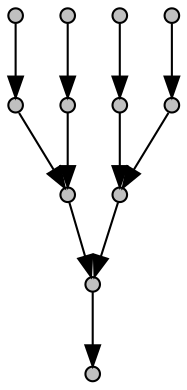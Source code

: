 digraph G {
0[shape="circle",width=0.1,label="",style=filled,fillcolor="gray"];
1[shape="circle",width=0.1,label="",style=filled,fillcolor="gray"];
2[shape="circle",width=0.1,label="",style=filled,fillcolor="gray"];
3[shape="circle",width=0.1,label="",style=filled,fillcolor="gray"];
4[shape="circle",width=0.1,label="",style=filled,fillcolor="gray"];
5[shape="circle",width=0.1,label="",style=filled,fillcolor="gray"];
6[shape="circle",width=0.1,label="",style=filled,fillcolor="gray"];
7[shape="circle",width=0.1,label="",style=filled,fillcolor="gray"];
8[shape="circle",width=0.1,label="",style=filled,fillcolor="gray"];
9[shape="circle",width=0.1,label="",style=filled,fillcolor="gray"];
10[shape="circle",width=0.1,label="",style=filled,fillcolor="gray"];
11[shape="circle",width=0.1,label="",style=filled,fillcolor="gray"];
0->4 ;
1->5 ;
2->6 ;
3->7 ;
4->8 ;
5->8 ;
6->9 ;
7->9 ;
8->10 ;
9->10 ;
10->11 ;
}
